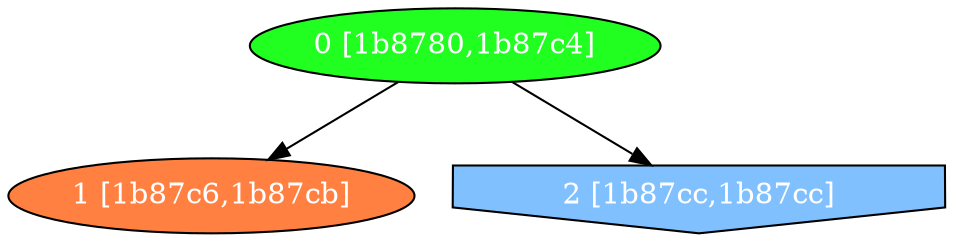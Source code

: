 diGraph libnss3{
	libnss3_0  [style=filled fillcolor="#20FF20" fontcolor="#ffffff" shape=oval label="0 [1b8780,1b87c4]"]
	libnss3_1  [style=filled fillcolor="#FF8040" fontcolor="#ffffff" shape=oval label="1 [1b87c6,1b87cb]"]
	libnss3_2  [style=filled fillcolor="#80C0FF" fontcolor="#ffffff" shape=invhouse label="2 [1b87cc,1b87cc]"]

	libnss3_0 -> libnss3_1
	libnss3_0 -> libnss3_2
}
